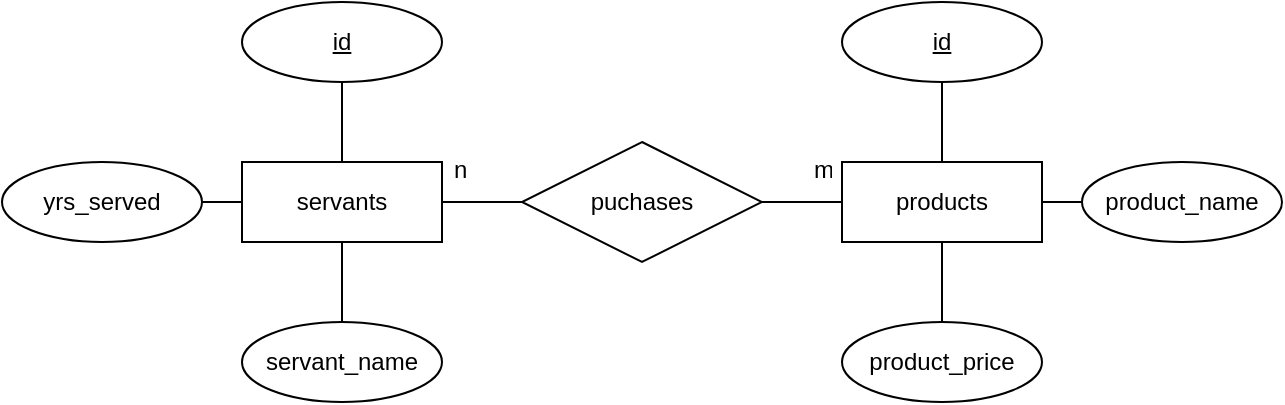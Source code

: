 <mxfile>
    <diagram name="n:m" id="yRj2U_ggebaKrJ7kZNc0">
        <mxGraphModel dx="1306" dy="614" grid="1" gridSize="10" guides="1" tooltips="1" connect="1" arrows="1" fold="1" page="1" pageScale="1" pageWidth="827" pageHeight="1169" math="0" shadow="0">
            <root>
                <mxCell id="uWyQYZWbzuDhk1i8MOqG-0"/>
                <mxCell id="uWyQYZWbzuDhk1i8MOqG-1" parent="uWyQYZWbzuDhk1i8MOqG-0"/>
                <mxCell id="uWyQYZWbzuDhk1i8MOqG-2" value="servants" style="whiteSpace=wrap;html=1;align=center;" parent="uWyQYZWbzuDhk1i8MOqG-1" vertex="1">
                    <mxGeometry x="140" y="140" width="100" height="40" as="geometry"/>
                </mxCell>
                <mxCell id="uWyQYZWbzuDhk1i8MOqG-3" value="yrs_served" style="ellipse;whiteSpace=wrap;html=1;align=center;" parent="uWyQYZWbzuDhk1i8MOqG-1" vertex="1">
                    <mxGeometry x="20" y="140" width="100" height="40" as="geometry"/>
                </mxCell>
                <mxCell id="uWyQYZWbzuDhk1i8MOqG-4" value="servant_name" style="ellipse;whiteSpace=wrap;html=1;align=center;" parent="uWyQYZWbzuDhk1i8MOqG-1" vertex="1">
                    <mxGeometry x="140" y="220" width="100" height="40" as="geometry"/>
                </mxCell>
                <mxCell id="uWyQYZWbzuDhk1i8MOqG-5" value="id" style="ellipse;whiteSpace=wrap;html=1;align=center;fontStyle=4;" parent="uWyQYZWbzuDhk1i8MOqG-1" vertex="1">
                    <mxGeometry x="140" y="60" width="100" height="40" as="geometry"/>
                </mxCell>
                <mxCell id="uWyQYZWbzuDhk1i8MOqG-6" value="" style="endArrow=none;html=1;rounded=0;entryX=1;entryY=0.5;entryDx=0;entryDy=0;" parent="uWyQYZWbzuDhk1i8MOqG-1" target="uWyQYZWbzuDhk1i8MOqG-3" edge="1">
                    <mxGeometry relative="1" as="geometry">
                        <mxPoint x="140" y="160" as="sourcePoint"/>
                        <mxPoint x="400" y="170" as="targetPoint"/>
                    </mxGeometry>
                </mxCell>
                <mxCell id="uWyQYZWbzuDhk1i8MOqG-7" value="" style="endArrow=none;html=1;rounded=0;exitX=0.5;exitY=1;exitDx=0;exitDy=0;entryX=0.5;entryY=0;entryDx=0;entryDy=0;" parent="uWyQYZWbzuDhk1i8MOqG-1" source="uWyQYZWbzuDhk1i8MOqG-2" target="uWyQYZWbzuDhk1i8MOqG-4" edge="1">
                    <mxGeometry relative="1" as="geometry">
                        <mxPoint x="240" y="170" as="sourcePoint"/>
                        <mxPoint x="400" y="170" as="targetPoint"/>
                    </mxGeometry>
                </mxCell>
                <mxCell id="uWyQYZWbzuDhk1i8MOqG-8" value="" style="endArrow=none;html=1;rounded=0;exitX=0.5;exitY=0;exitDx=0;exitDy=0;entryX=0.5;entryY=1;entryDx=0;entryDy=0;" parent="uWyQYZWbzuDhk1i8MOqG-1" source="uWyQYZWbzuDhk1i8MOqG-2" target="uWyQYZWbzuDhk1i8MOqG-5" edge="1">
                    <mxGeometry relative="1" as="geometry">
                        <mxPoint x="240" y="170" as="sourcePoint"/>
                        <mxPoint x="400" y="170" as="targetPoint"/>
                    </mxGeometry>
                </mxCell>
                <mxCell id="uWyQYZWbzuDhk1i8MOqG-9" value="products" style="whiteSpace=wrap;html=1;align=center;" parent="uWyQYZWbzuDhk1i8MOqG-1" vertex="1">
                    <mxGeometry x="440" y="140" width="100" height="40" as="geometry"/>
                </mxCell>
                <mxCell id="uWyQYZWbzuDhk1i8MOqG-10" value="product_name" style="ellipse;whiteSpace=wrap;html=1;align=center;" parent="uWyQYZWbzuDhk1i8MOqG-1" vertex="1">
                    <mxGeometry x="560" y="140" width="100" height="40" as="geometry"/>
                </mxCell>
                <mxCell id="uWyQYZWbzuDhk1i8MOqG-11" value="product_price" style="ellipse;whiteSpace=wrap;html=1;align=center;" parent="uWyQYZWbzuDhk1i8MOqG-1" vertex="1">
                    <mxGeometry x="440" y="220" width="100" height="40" as="geometry"/>
                </mxCell>
                <mxCell id="uWyQYZWbzuDhk1i8MOqG-12" value="id" style="ellipse;whiteSpace=wrap;html=1;align=center;fontStyle=4;" parent="uWyQYZWbzuDhk1i8MOqG-1" vertex="1">
                    <mxGeometry x="440" y="60" width="100" height="40" as="geometry"/>
                </mxCell>
                <mxCell id="uWyQYZWbzuDhk1i8MOqG-13" value="" style="endArrow=none;html=1;rounded=0;exitX=0.5;exitY=1;exitDx=0;exitDy=0;entryX=0.5;entryY=0;entryDx=0;entryDy=0;" parent="uWyQYZWbzuDhk1i8MOqG-1" source="uWyQYZWbzuDhk1i8MOqG-9" target="uWyQYZWbzuDhk1i8MOqG-11" edge="1">
                    <mxGeometry relative="1" as="geometry">
                        <mxPoint x="540" y="170" as="sourcePoint"/>
                        <mxPoint x="700" y="170" as="targetPoint"/>
                    </mxGeometry>
                </mxCell>
                <mxCell id="uWyQYZWbzuDhk1i8MOqG-14" value="" style="endArrow=none;html=1;rounded=0;exitX=0.5;exitY=0;exitDx=0;exitDy=0;entryX=0.5;entryY=1;entryDx=0;entryDy=0;" parent="uWyQYZWbzuDhk1i8MOqG-1" source="uWyQYZWbzuDhk1i8MOqG-9" target="uWyQYZWbzuDhk1i8MOqG-12" edge="1">
                    <mxGeometry relative="1" as="geometry">
                        <mxPoint x="540" y="170" as="sourcePoint"/>
                        <mxPoint x="700" y="170" as="targetPoint"/>
                    </mxGeometry>
                </mxCell>
                <mxCell id="uWyQYZWbzuDhk1i8MOqG-15" value="" style="endArrow=none;html=1;rounded=0;exitX=1;exitY=0.5;exitDx=0;exitDy=0;entryX=0;entryY=0.5;entryDx=0;entryDy=0;" parent="uWyQYZWbzuDhk1i8MOqG-1" source="uWyQYZWbzuDhk1i8MOqG-9" target="uWyQYZWbzuDhk1i8MOqG-10" edge="1">
                    <mxGeometry relative="1" as="geometry">
                        <mxPoint x="500" y="150" as="sourcePoint"/>
                        <mxPoint x="500" y="110" as="targetPoint"/>
                    </mxGeometry>
                </mxCell>
                <mxCell id="uWyQYZWbzuDhk1i8MOqG-16" value="puchases" style="shape=rhombus;perimeter=rhombusPerimeter;whiteSpace=wrap;html=1;align=center;" parent="uWyQYZWbzuDhk1i8MOqG-1" vertex="1">
                    <mxGeometry x="280" y="130" width="120" height="60" as="geometry"/>
                </mxCell>
                <mxCell id="uWyQYZWbzuDhk1i8MOqG-17" value="" style="endArrow=none;html=1;rounded=0;exitX=1;exitY=0.5;exitDx=0;exitDy=0;" parent="uWyQYZWbzuDhk1i8MOqG-1" source="uWyQYZWbzuDhk1i8MOqG-2" edge="1">
                    <mxGeometry relative="1" as="geometry">
                        <mxPoint x="260" y="170" as="sourcePoint"/>
                        <mxPoint x="280" y="160" as="targetPoint"/>
                    </mxGeometry>
                </mxCell>
                <mxCell id="uWyQYZWbzuDhk1i8MOqG-18" value="" style="endArrow=none;html=1;rounded=0;exitX=1;exitY=0.5;exitDx=0;exitDy=0;entryX=0;entryY=0.5;entryDx=0;entryDy=0;" parent="uWyQYZWbzuDhk1i8MOqG-1" source="uWyQYZWbzuDhk1i8MOqG-16" target="uWyQYZWbzuDhk1i8MOqG-9" edge="1">
                    <mxGeometry relative="1" as="geometry">
                        <mxPoint x="250" y="170" as="sourcePoint"/>
                        <mxPoint x="290" y="170" as="targetPoint"/>
                    </mxGeometry>
                </mxCell>
                <mxCell id="uWyQYZWbzuDhk1i8MOqG-19" value="n" style="text;strokeColor=none;fillColor=none;spacingLeft=4;spacingRight=4;overflow=hidden;rotatable=0;points=[[0,0.5],[1,0.5]];portConstraint=eastwest;fontSize=12;" parent="uWyQYZWbzuDhk1i8MOqG-1" vertex="1">
                    <mxGeometry x="240" y="130" width="20" height="30" as="geometry"/>
                </mxCell>
                <mxCell id="uWyQYZWbzuDhk1i8MOqG-20" value="m" style="text;strokeColor=none;fillColor=none;spacingLeft=4;spacingRight=4;overflow=hidden;rotatable=0;points=[[0,0.5],[1,0.5]];portConstraint=eastwest;fontSize=12;" parent="uWyQYZWbzuDhk1i8MOqG-1" vertex="1">
                    <mxGeometry x="420" y="130" width="20" height="30" as="geometry"/>
                </mxCell>
            </root>
        </mxGraphModel>
    </diagram>
    <diagram name="1:n" id="yJmmUM_dsO5LWOXwPfPk">
        <mxGraphModel dx="1306" dy="614" grid="1" gridSize="10" guides="1" tooltips="1" connect="1" arrows="1" fold="1" page="1" pageScale="1" pageWidth="827" pageHeight="1169" math="0" shadow="0">
            <root>
                <mxCell id="_UgtpEgB3KvTTVjqbSUW-0"/>
                <mxCell id="_UgtpEgB3KvTTVjqbSUW-1" parent="_UgtpEgB3KvTTVjqbSUW-0"/>
                <mxCell id="_UgtpEgB3KvTTVjqbSUW-2" value="cats" style="whiteSpace=wrap;html=1;align=center;" parent="_UgtpEgB3KvTTVjqbSUW-1" vertex="1">
                    <mxGeometry x="140" y="140" width="100" height="40" as="geometry"/>
                </mxCell>
                <mxCell id="_UgtpEgB3KvTTVjqbSUW-3" value="cat_name" style="ellipse;whiteSpace=wrap;html=1;align=center;" parent="_UgtpEgB3KvTTVjqbSUW-1" vertex="1">
                    <mxGeometry x="20" y="140" width="100" height="40" as="geometry"/>
                </mxCell>
                <mxCell id="_UgtpEgB3KvTTVjqbSUW-4" value="fur_color" style="ellipse;whiteSpace=wrap;html=1;align=center;" parent="_UgtpEgB3KvTTVjqbSUW-1" vertex="1">
                    <mxGeometry x="140" y="220" width="100" height="40" as="geometry"/>
                </mxCell>
                <mxCell id="_UgtpEgB3KvTTVjqbSUW-5" value="id" style="ellipse;whiteSpace=wrap;html=1;align=center;fontStyle=4;" parent="_UgtpEgB3KvTTVjqbSUW-1" vertex="1">
                    <mxGeometry x="140" y="60" width="100" height="40" as="geometry"/>
                </mxCell>
                <mxCell id="_UgtpEgB3KvTTVjqbSUW-6" value="" style="endArrow=none;html=1;rounded=0;entryX=1;entryY=0.5;entryDx=0;entryDy=0;" parent="_UgtpEgB3KvTTVjqbSUW-1" target="_UgtpEgB3KvTTVjqbSUW-3" edge="1">
                    <mxGeometry relative="1" as="geometry">
                        <mxPoint x="140" y="160" as="sourcePoint"/>
                        <mxPoint x="400" y="170" as="targetPoint"/>
                    </mxGeometry>
                </mxCell>
                <mxCell id="_UgtpEgB3KvTTVjqbSUW-7" value="" style="endArrow=none;html=1;rounded=0;exitX=0.5;exitY=1;exitDx=0;exitDy=0;entryX=0.5;entryY=0;entryDx=0;entryDy=0;" parent="_UgtpEgB3KvTTVjqbSUW-1" source="_UgtpEgB3KvTTVjqbSUW-2" target="_UgtpEgB3KvTTVjqbSUW-4" edge="1">
                    <mxGeometry relative="1" as="geometry">
                        <mxPoint x="240" y="170" as="sourcePoint"/>
                        <mxPoint x="400" y="170" as="targetPoint"/>
                    </mxGeometry>
                </mxCell>
                <mxCell id="_UgtpEgB3KvTTVjqbSUW-8" value="" style="endArrow=none;html=1;rounded=0;exitX=0.5;exitY=0;exitDx=0;exitDy=0;entryX=0.5;entryY=1;entryDx=0;entryDy=0;" parent="_UgtpEgB3KvTTVjqbSUW-1" source="_UgtpEgB3KvTTVjqbSUW-2" target="_UgtpEgB3KvTTVjqbSUW-5" edge="1">
                    <mxGeometry relative="1" as="geometry">
                        <mxPoint x="240" y="170" as="sourcePoint"/>
                        <mxPoint x="400" y="170" as="targetPoint"/>
                    </mxGeometry>
                </mxCell>
                <mxCell id="_UgtpEgB3KvTTVjqbSUW-9" value="kittens" style="whiteSpace=wrap;html=1;align=center;" parent="_UgtpEgB3KvTTVjqbSUW-1" vertex="1">
                    <mxGeometry x="440" y="140" width="100" height="40" as="geometry"/>
                </mxCell>
                <mxCell id="_UgtpEgB3KvTTVjqbSUW-10" value="kitten_name" style="ellipse;whiteSpace=wrap;html=1;align=center;" parent="_UgtpEgB3KvTTVjqbSUW-1" vertex="1">
                    <mxGeometry x="560" y="140" width="100" height="40" as="geometry"/>
                </mxCell>
                <mxCell id="_UgtpEgB3KvTTVjqbSUW-11" value="fur_color" style="ellipse;whiteSpace=wrap;html=1;align=center;" parent="_UgtpEgB3KvTTVjqbSUW-1" vertex="1">
                    <mxGeometry x="440" y="220" width="100" height="40" as="geometry"/>
                </mxCell>
                <mxCell id="_UgtpEgB3KvTTVjqbSUW-12" value="id" style="ellipse;whiteSpace=wrap;html=1;align=center;fontStyle=4;" parent="_UgtpEgB3KvTTVjqbSUW-1" vertex="1">
                    <mxGeometry x="440" y="60" width="100" height="40" as="geometry"/>
                </mxCell>
                <mxCell id="_UgtpEgB3KvTTVjqbSUW-13" value="" style="endArrow=none;html=1;rounded=0;exitX=0.5;exitY=1;exitDx=0;exitDy=0;entryX=0.5;entryY=0;entryDx=0;entryDy=0;" parent="_UgtpEgB3KvTTVjqbSUW-1" source="_UgtpEgB3KvTTVjqbSUW-9" target="_UgtpEgB3KvTTVjqbSUW-11" edge="1">
                    <mxGeometry relative="1" as="geometry">
                        <mxPoint x="540" y="170" as="sourcePoint"/>
                        <mxPoint x="700" y="170" as="targetPoint"/>
                    </mxGeometry>
                </mxCell>
                <mxCell id="_UgtpEgB3KvTTVjqbSUW-14" value="" style="endArrow=none;html=1;rounded=0;exitX=0.5;exitY=0;exitDx=0;exitDy=0;entryX=0.5;entryY=1;entryDx=0;entryDy=0;" parent="_UgtpEgB3KvTTVjqbSUW-1" source="_UgtpEgB3KvTTVjqbSUW-9" target="_UgtpEgB3KvTTVjqbSUW-12" edge="1">
                    <mxGeometry relative="1" as="geometry">
                        <mxPoint x="540" y="170" as="sourcePoint"/>
                        <mxPoint x="700" y="170" as="targetPoint"/>
                    </mxGeometry>
                </mxCell>
                <mxCell id="_UgtpEgB3KvTTVjqbSUW-15" value="" style="endArrow=none;html=1;rounded=0;exitX=1;exitY=0.5;exitDx=0;exitDy=0;entryX=0;entryY=0.5;entryDx=0;entryDy=0;" parent="_UgtpEgB3KvTTVjqbSUW-1" source="_UgtpEgB3KvTTVjqbSUW-9" target="_UgtpEgB3KvTTVjqbSUW-10" edge="1">
                    <mxGeometry relative="1" as="geometry">
                        <mxPoint x="500" y="150" as="sourcePoint"/>
                        <mxPoint x="500" y="110" as="targetPoint"/>
                    </mxGeometry>
                </mxCell>
                <mxCell id="_UgtpEgB3KvTTVjqbSUW-16" value="has a" style="shape=rhombus;perimeter=rhombusPerimeter;whiteSpace=wrap;html=1;align=center;" parent="_UgtpEgB3KvTTVjqbSUW-1" vertex="1">
                    <mxGeometry x="280" y="130" width="120" height="60" as="geometry"/>
                </mxCell>
                <mxCell id="_UgtpEgB3KvTTVjqbSUW-17" value="" style="endArrow=none;html=1;rounded=0;exitX=1;exitY=0.5;exitDx=0;exitDy=0;" parent="_UgtpEgB3KvTTVjqbSUW-1" source="_UgtpEgB3KvTTVjqbSUW-2" edge="1">
                    <mxGeometry relative="1" as="geometry">
                        <mxPoint x="260" y="170" as="sourcePoint"/>
                        <mxPoint x="280" y="160" as="targetPoint"/>
                    </mxGeometry>
                </mxCell>
                <mxCell id="_UgtpEgB3KvTTVjqbSUW-18" value="" style="endArrow=none;html=1;rounded=0;exitX=1;exitY=0.5;exitDx=0;exitDy=0;entryX=0;entryY=0.5;entryDx=0;entryDy=0;" parent="_UgtpEgB3KvTTVjqbSUW-1" source="_UgtpEgB3KvTTVjqbSUW-16" target="_UgtpEgB3KvTTVjqbSUW-9" edge="1">
                    <mxGeometry relative="1" as="geometry">
                        <mxPoint x="250" y="170" as="sourcePoint"/>
                        <mxPoint x="290" y="170" as="targetPoint"/>
                    </mxGeometry>
                </mxCell>
                <mxCell id="_UgtpEgB3KvTTVjqbSUW-19" value="1" style="text;strokeColor=none;fillColor=none;spacingLeft=4;spacingRight=4;overflow=hidden;rotatable=0;points=[[0,0.5],[1,0.5]];portConstraint=eastwest;fontSize=12;" parent="_UgtpEgB3KvTTVjqbSUW-1" vertex="1">
                    <mxGeometry x="240" y="130" width="20" height="30" as="geometry"/>
                </mxCell>
                <mxCell id="_UgtpEgB3KvTTVjqbSUW-20" value="n" style="text;strokeColor=none;fillColor=none;spacingLeft=4;spacingRight=4;overflow=hidden;rotatable=0;points=[[0,0.5],[1,0.5]];portConstraint=eastwest;fontSize=12;" parent="_UgtpEgB3KvTTVjqbSUW-1" vertex="1">
                    <mxGeometry x="420" y="130" width="20" height="30" as="geometry"/>
                </mxCell>
            </root>
        </mxGraphModel>
    </diagram>
    <diagram id="xzKfJq7aABoRWpQAIAvF" name="1:1">
        <mxGraphModel dx="832" dy="288" grid="1" gridSize="10" guides="1" tooltips="1" connect="1" arrows="1" fold="1" page="1" pageScale="1" pageWidth="827" pageHeight="1169" math="0" shadow="0">
            <root>
                <mxCell id="0"/>
                <mxCell id="1" parent="0"/>
                <mxCell id="2" value="cats" style="whiteSpace=wrap;html=1;align=center;" parent="1" vertex="1">
                    <mxGeometry x="140" y="140" width="100" height="40" as="geometry"/>
                </mxCell>
                <mxCell id="4" value="cat_name" style="ellipse;whiteSpace=wrap;html=1;align=center;" parent="1" vertex="1">
                    <mxGeometry x="20" y="140" width="100" height="40" as="geometry"/>
                </mxCell>
                <mxCell id="5" value="fur_color" style="ellipse;whiteSpace=wrap;html=1;align=center;" parent="1" vertex="1">
                    <mxGeometry x="140" y="220" width="100" height="40" as="geometry"/>
                </mxCell>
                <mxCell id="6" value="id" style="ellipse;whiteSpace=wrap;html=1;align=center;fontStyle=4;" parent="1" vertex="1">
                    <mxGeometry x="140" y="60" width="100" height="40" as="geometry"/>
                </mxCell>
                <mxCell id="7" value="" style="endArrow=none;html=1;rounded=0;entryX=1;entryY=0.5;entryDx=0;entryDy=0;" parent="1" target="4" edge="1">
                    <mxGeometry relative="1" as="geometry">
                        <mxPoint x="140" y="160" as="sourcePoint"/>
                        <mxPoint x="400" y="170" as="targetPoint"/>
                    </mxGeometry>
                </mxCell>
                <mxCell id="8" value="" style="endArrow=none;html=1;rounded=0;exitX=0.5;exitY=1;exitDx=0;exitDy=0;entryX=0.5;entryY=0;entryDx=0;entryDy=0;" parent="1" source="2" target="5" edge="1">
                    <mxGeometry relative="1" as="geometry">
                        <mxPoint x="240" y="170" as="sourcePoint"/>
                        <mxPoint x="400" y="170" as="targetPoint"/>
                    </mxGeometry>
                </mxCell>
                <mxCell id="9" value="" style="endArrow=none;html=1;rounded=0;exitX=0.5;exitY=0;exitDx=0;exitDy=0;entryX=0.5;entryY=1;entryDx=0;entryDy=0;" parent="1" source="2" target="6" edge="1">
                    <mxGeometry relative="1" as="geometry">
                        <mxPoint x="240" y="170" as="sourcePoint"/>
                        <mxPoint x="400" y="170" as="targetPoint"/>
                    </mxGeometry>
                </mxCell>
                <mxCell id="10" value="servants" style="whiteSpace=wrap;html=1;align=center;" parent="1" vertex="1">
                    <mxGeometry x="440" y="140" width="100" height="40" as="geometry"/>
                </mxCell>
                <mxCell id="11" value="yrs_served" style="ellipse;whiteSpace=wrap;html=1;align=center;" parent="1" vertex="1">
                    <mxGeometry x="560" y="140" width="100" height="40" as="geometry"/>
                </mxCell>
                <mxCell id="12" value="servant_name" style="ellipse;whiteSpace=wrap;html=1;align=center;" parent="1" vertex="1">
                    <mxGeometry x="440" y="220" width="100" height="40" as="geometry"/>
                </mxCell>
                <mxCell id="13" value="id" style="ellipse;whiteSpace=wrap;html=1;align=center;fontStyle=4;" parent="1" vertex="1">
                    <mxGeometry x="440" y="60" width="100" height="40" as="geometry"/>
                </mxCell>
                <mxCell id="15" value="" style="endArrow=none;html=1;rounded=0;exitX=0.5;exitY=1;exitDx=0;exitDy=0;entryX=0.5;entryY=0;entryDx=0;entryDy=0;" parent="1" source="10" target="12" edge="1">
                    <mxGeometry relative="1" as="geometry">
                        <mxPoint x="540" y="170" as="sourcePoint"/>
                        <mxPoint x="700" y="170" as="targetPoint"/>
                    </mxGeometry>
                </mxCell>
                <mxCell id="16" value="" style="endArrow=none;html=1;rounded=0;exitX=0.5;exitY=0;exitDx=0;exitDy=0;entryX=0.5;entryY=1;entryDx=0;entryDy=0;" parent="1" source="10" target="13" edge="1">
                    <mxGeometry relative="1" as="geometry">
                        <mxPoint x="540" y="170" as="sourcePoint"/>
                        <mxPoint x="700" y="170" as="targetPoint"/>
                    </mxGeometry>
                </mxCell>
                <mxCell id="17" value="" style="endArrow=none;html=1;rounded=0;exitX=1;exitY=0.5;exitDx=0;exitDy=0;entryX=0;entryY=0.5;entryDx=0;entryDy=0;" parent="1" source="10" target="11" edge="1">
                    <mxGeometry relative="1" as="geometry">
                        <mxPoint x="500" y="150" as="sourcePoint"/>
                        <mxPoint x="500" y="110" as="targetPoint"/>
                    </mxGeometry>
                </mxCell>
                <mxCell id="18" value="has a" style="shape=rhombus;perimeter=rhombusPerimeter;whiteSpace=wrap;html=1;align=center;" parent="1" vertex="1">
                    <mxGeometry x="280" y="130" width="120" height="60" as="geometry"/>
                </mxCell>
                <mxCell id="19" value="" style="endArrow=none;html=1;rounded=0;exitX=1;exitY=0.5;exitDx=0;exitDy=0;" parent="1" source="2" edge="1">
                    <mxGeometry relative="1" as="geometry">
                        <mxPoint x="260" y="170" as="sourcePoint"/>
                        <mxPoint x="280" y="160" as="targetPoint"/>
                    </mxGeometry>
                </mxCell>
                <mxCell id="20" value="" style="endArrow=none;html=1;rounded=0;exitX=1;exitY=0.5;exitDx=0;exitDy=0;entryX=0;entryY=0.5;entryDx=0;entryDy=0;" parent="1" source="18" target="10" edge="1">
                    <mxGeometry relative="1" as="geometry">
                        <mxPoint x="250" y="170" as="sourcePoint"/>
                        <mxPoint x="290" y="170" as="targetPoint"/>
                    </mxGeometry>
                </mxCell>
                <mxCell id="21" value="1" style="text;strokeColor=none;fillColor=none;spacingLeft=4;spacingRight=4;overflow=hidden;rotatable=0;points=[[0,0.5],[1,0.5]];portConstraint=eastwest;fontSize=12;" parent="1" vertex="1">
                    <mxGeometry x="240" y="130" width="20" height="30" as="geometry"/>
                </mxCell>
                <mxCell id="22" value="1" style="text;strokeColor=none;fillColor=none;spacingLeft=4;spacingRight=4;overflow=hidden;rotatable=0;points=[[0,0.5],[1,0.5]];portConstraint=eastwest;fontSize=12;" parent="1" vertex="1">
                    <mxGeometry x="420" y="130" width="20" height="30" as="geometry"/>
                </mxCell>
            </root>
        </mxGraphModel>
    </diagram>
</mxfile>